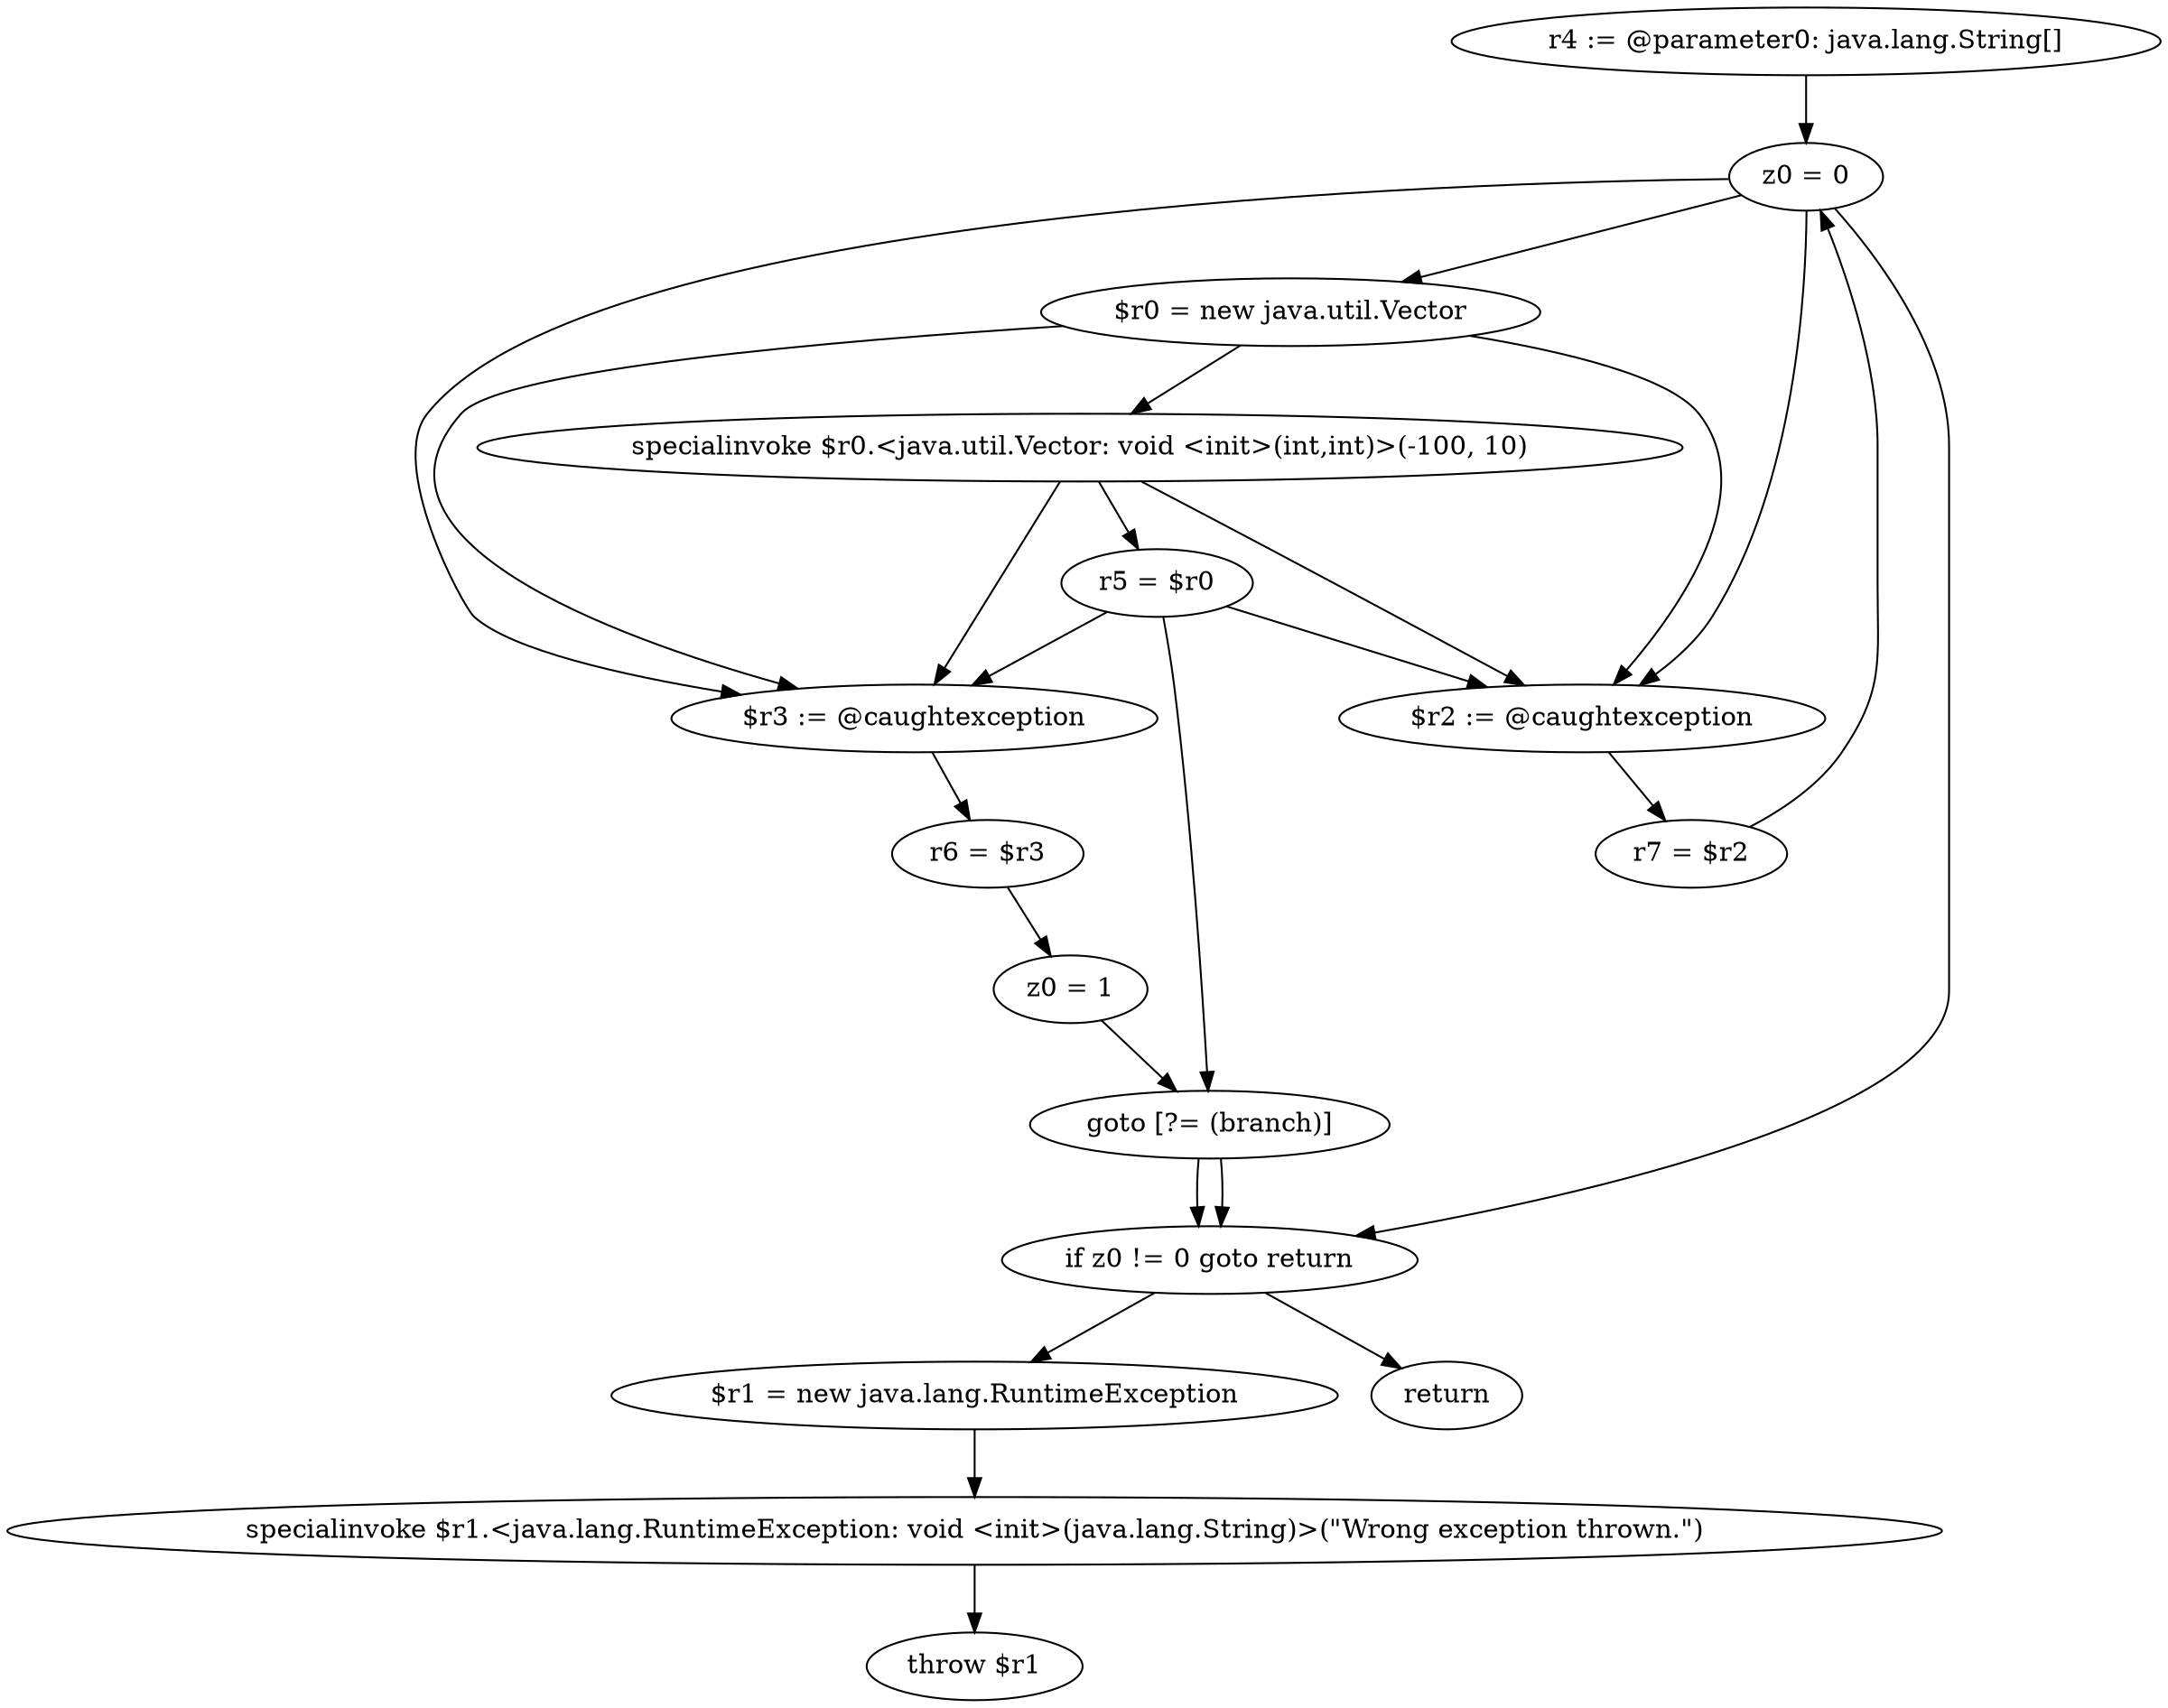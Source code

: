 digraph "unitGraph" {
    "r4 := @parameter0: java.lang.String[]"
    "z0 = 0"
    "$r0 = new java.util.Vector"
    "specialinvoke $r0.<java.util.Vector: void <init>(int,int)>(-100, 10)"
    "r5 = $r0"
    "goto [?= (branch)]"
    "$r3 := @caughtexception"
    "r6 = $r3"
    "z0 = 1"
    "$r2 := @caughtexception"
    "r7 = $r2"
    "if z0 != 0 goto return"
    "$r1 = new java.lang.RuntimeException"
    "specialinvoke $r1.<java.lang.RuntimeException: void <init>(java.lang.String)>(\"Wrong exception thrown.\")"
    "throw $r1"
    "return"
    "r4 := @parameter0: java.lang.String[]"->"z0 = 0";
    "z0 = 0"->"$r3 := @caughtexception";
    "z0 = 0"->"$r2 := @caughtexception";
    "z0 = 0"->"$r0 = new java.util.Vector";
    "$r0 = new java.util.Vector"->"$r3 := @caughtexception";
    "$r0 = new java.util.Vector"->"$r2 := @caughtexception";
    "$r0 = new java.util.Vector"->"specialinvoke $r0.<java.util.Vector: void <init>(int,int)>(-100, 10)";
    "specialinvoke $r0.<java.util.Vector: void <init>(int,int)>(-100, 10)"->"$r3 := @caughtexception";
    "specialinvoke $r0.<java.util.Vector: void <init>(int,int)>(-100, 10)"->"$r2 := @caughtexception";
    "specialinvoke $r0.<java.util.Vector: void <init>(int,int)>(-100, 10)"->"r5 = $r0";
    "r5 = $r0"->"$r3 := @caughtexception";
    "r5 = $r0"->"$r2 := @caughtexception";
    "r5 = $r0"->"goto [?= (branch)]";
    "goto [?= (branch)]"->"if z0 != 0 goto return";
    "$r3 := @caughtexception"->"r6 = $r3";
    "r6 = $r3"->"z0 = 1";
    "z0 = 1"->"goto [?= (branch)]";
    "goto [?= (branch)]"->"if z0 != 0 goto return";
    "$r2 := @caughtexception"->"r7 = $r2";
    "r7 = $r2"->"z0 = 0";
    "z0 = 0"->"if z0 != 0 goto return";
    "if z0 != 0 goto return"->"$r1 = new java.lang.RuntimeException";
    "if z0 != 0 goto return"->"return";
    "$r1 = new java.lang.RuntimeException"->"specialinvoke $r1.<java.lang.RuntimeException: void <init>(java.lang.String)>(\"Wrong exception thrown.\")";
    "specialinvoke $r1.<java.lang.RuntimeException: void <init>(java.lang.String)>(\"Wrong exception thrown.\")"->"throw $r1";
}
